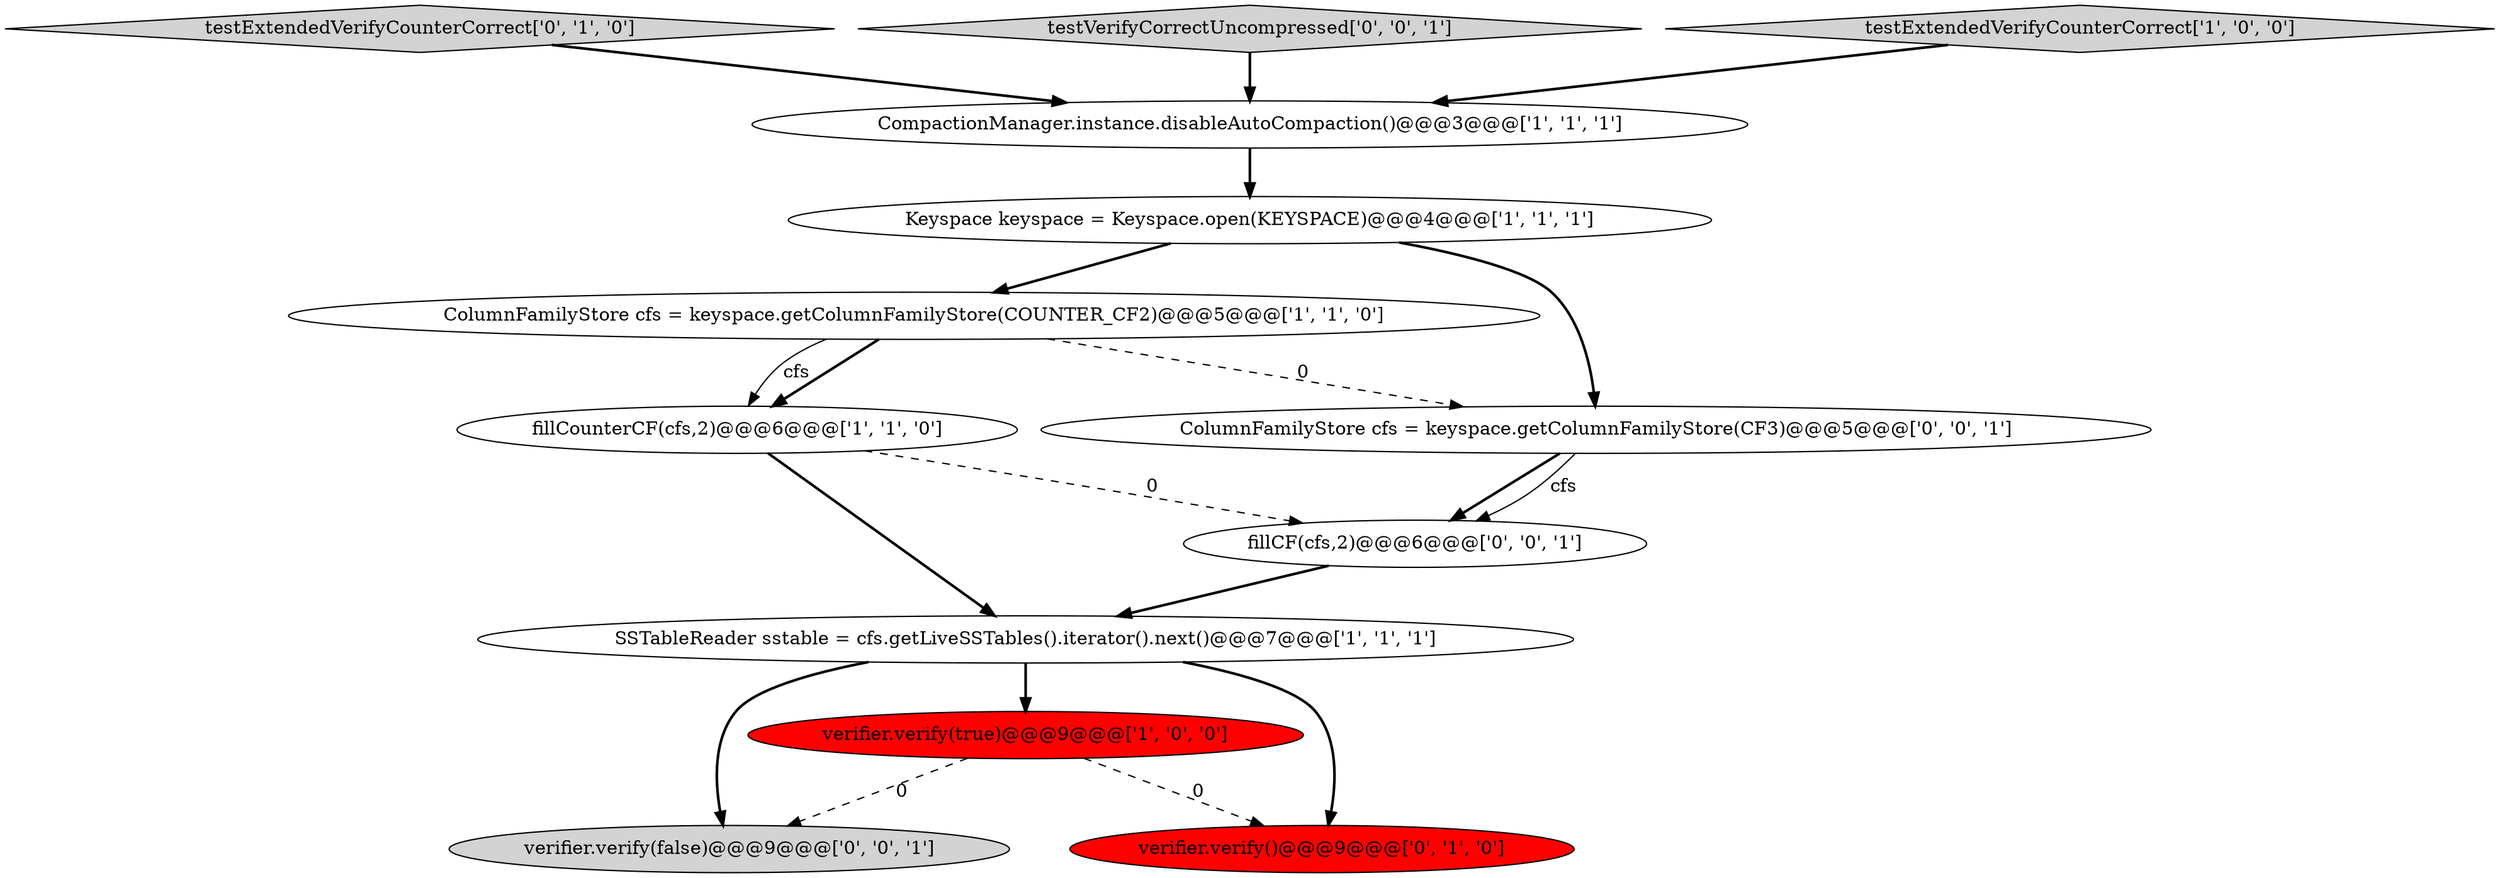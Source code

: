 digraph {
11 [style = filled, label = "verifier.verify(false)@@@9@@@['0', '0', '1']", fillcolor = lightgray, shape = ellipse image = "AAA0AAABBB3BBB"];
3 [style = filled, label = "verifier.verify(true)@@@9@@@['1', '0', '0']", fillcolor = red, shape = ellipse image = "AAA1AAABBB1BBB"];
7 [style = filled, label = "testExtendedVerifyCounterCorrect['0', '1', '0']", fillcolor = lightgray, shape = diamond image = "AAA0AAABBB2BBB"];
0 [style = filled, label = "ColumnFamilyStore cfs = keyspace.getColumnFamilyStore(COUNTER_CF2)@@@5@@@['1', '1', '0']", fillcolor = white, shape = ellipse image = "AAA0AAABBB1BBB"];
9 [style = filled, label = "testVerifyCorrectUncompressed['0', '0', '1']", fillcolor = lightgray, shape = diamond image = "AAA0AAABBB3BBB"];
10 [style = filled, label = "fillCF(cfs,2)@@@6@@@['0', '0', '1']", fillcolor = white, shape = ellipse image = "AAA0AAABBB3BBB"];
5 [style = filled, label = "Keyspace keyspace = Keyspace.open(KEYSPACE)@@@4@@@['1', '1', '1']", fillcolor = white, shape = ellipse image = "AAA0AAABBB1BBB"];
2 [style = filled, label = "SSTableReader sstable = cfs.getLiveSSTables().iterator().next()@@@7@@@['1', '1', '1']", fillcolor = white, shape = ellipse image = "AAA0AAABBB1BBB"];
1 [style = filled, label = "testExtendedVerifyCounterCorrect['1', '0', '0']", fillcolor = lightgray, shape = diamond image = "AAA0AAABBB1BBB"];
4 [style = filled, label = "CompactionManager.instance.disableAutoCompaction()@@@3@@@['1', '1', '1']", fillcolor = white, shape = ellipse image = "AAA0AAABBB1BBB"];
6 [style = filled, label = "fillCounterCF(cfs,2)@@@6@@@['1', '1', '0']", fillcolor = white, shape = ellipse image = "AAA0AAABBB1BBB"];
8 [style = filled, label = "verifier.verify()@@@9@@@['0', '1', '0']", fillcolor = red, shape = ellipse image = "AAA1AAABBB2BBB"];
12 [style = filled, label = "ColumnFamilyStore cfs = keyspace.getColumnFamilyStore(CF3)@@@5@@@['0', '0', '1']", fillcolor = white, shape = ellipse image = "AAA0AAABBB3BBB"];
3->8 [style = dashed, label="0"];
1->4 [style = bold, label=""];
10->2 [style = bold, label=""];
12->10 [style = bold, label=""];
7->4 [style = bold, label=""];
0->12 [style = dashed, label="0"];
5->0 [style = bold, label=""];
5->12 [style = bold, label=""];
9->4 [style = bold, label=""];
0->6 [style = bold, label=""];
4->5 [style = bold, label=""];
2->11 [style = bold, label=""];
12->10 [style = solid, label="cfs"];
0->6 [style = solid, label="cfs"];
3->11 [style = dashed, label="0"];
2->3 [style = bold, label=""];
2->8 [style = bold, label=""];
6->10 [style = dashed, label="0"];
6->2 [style = bold, label=""];
}
